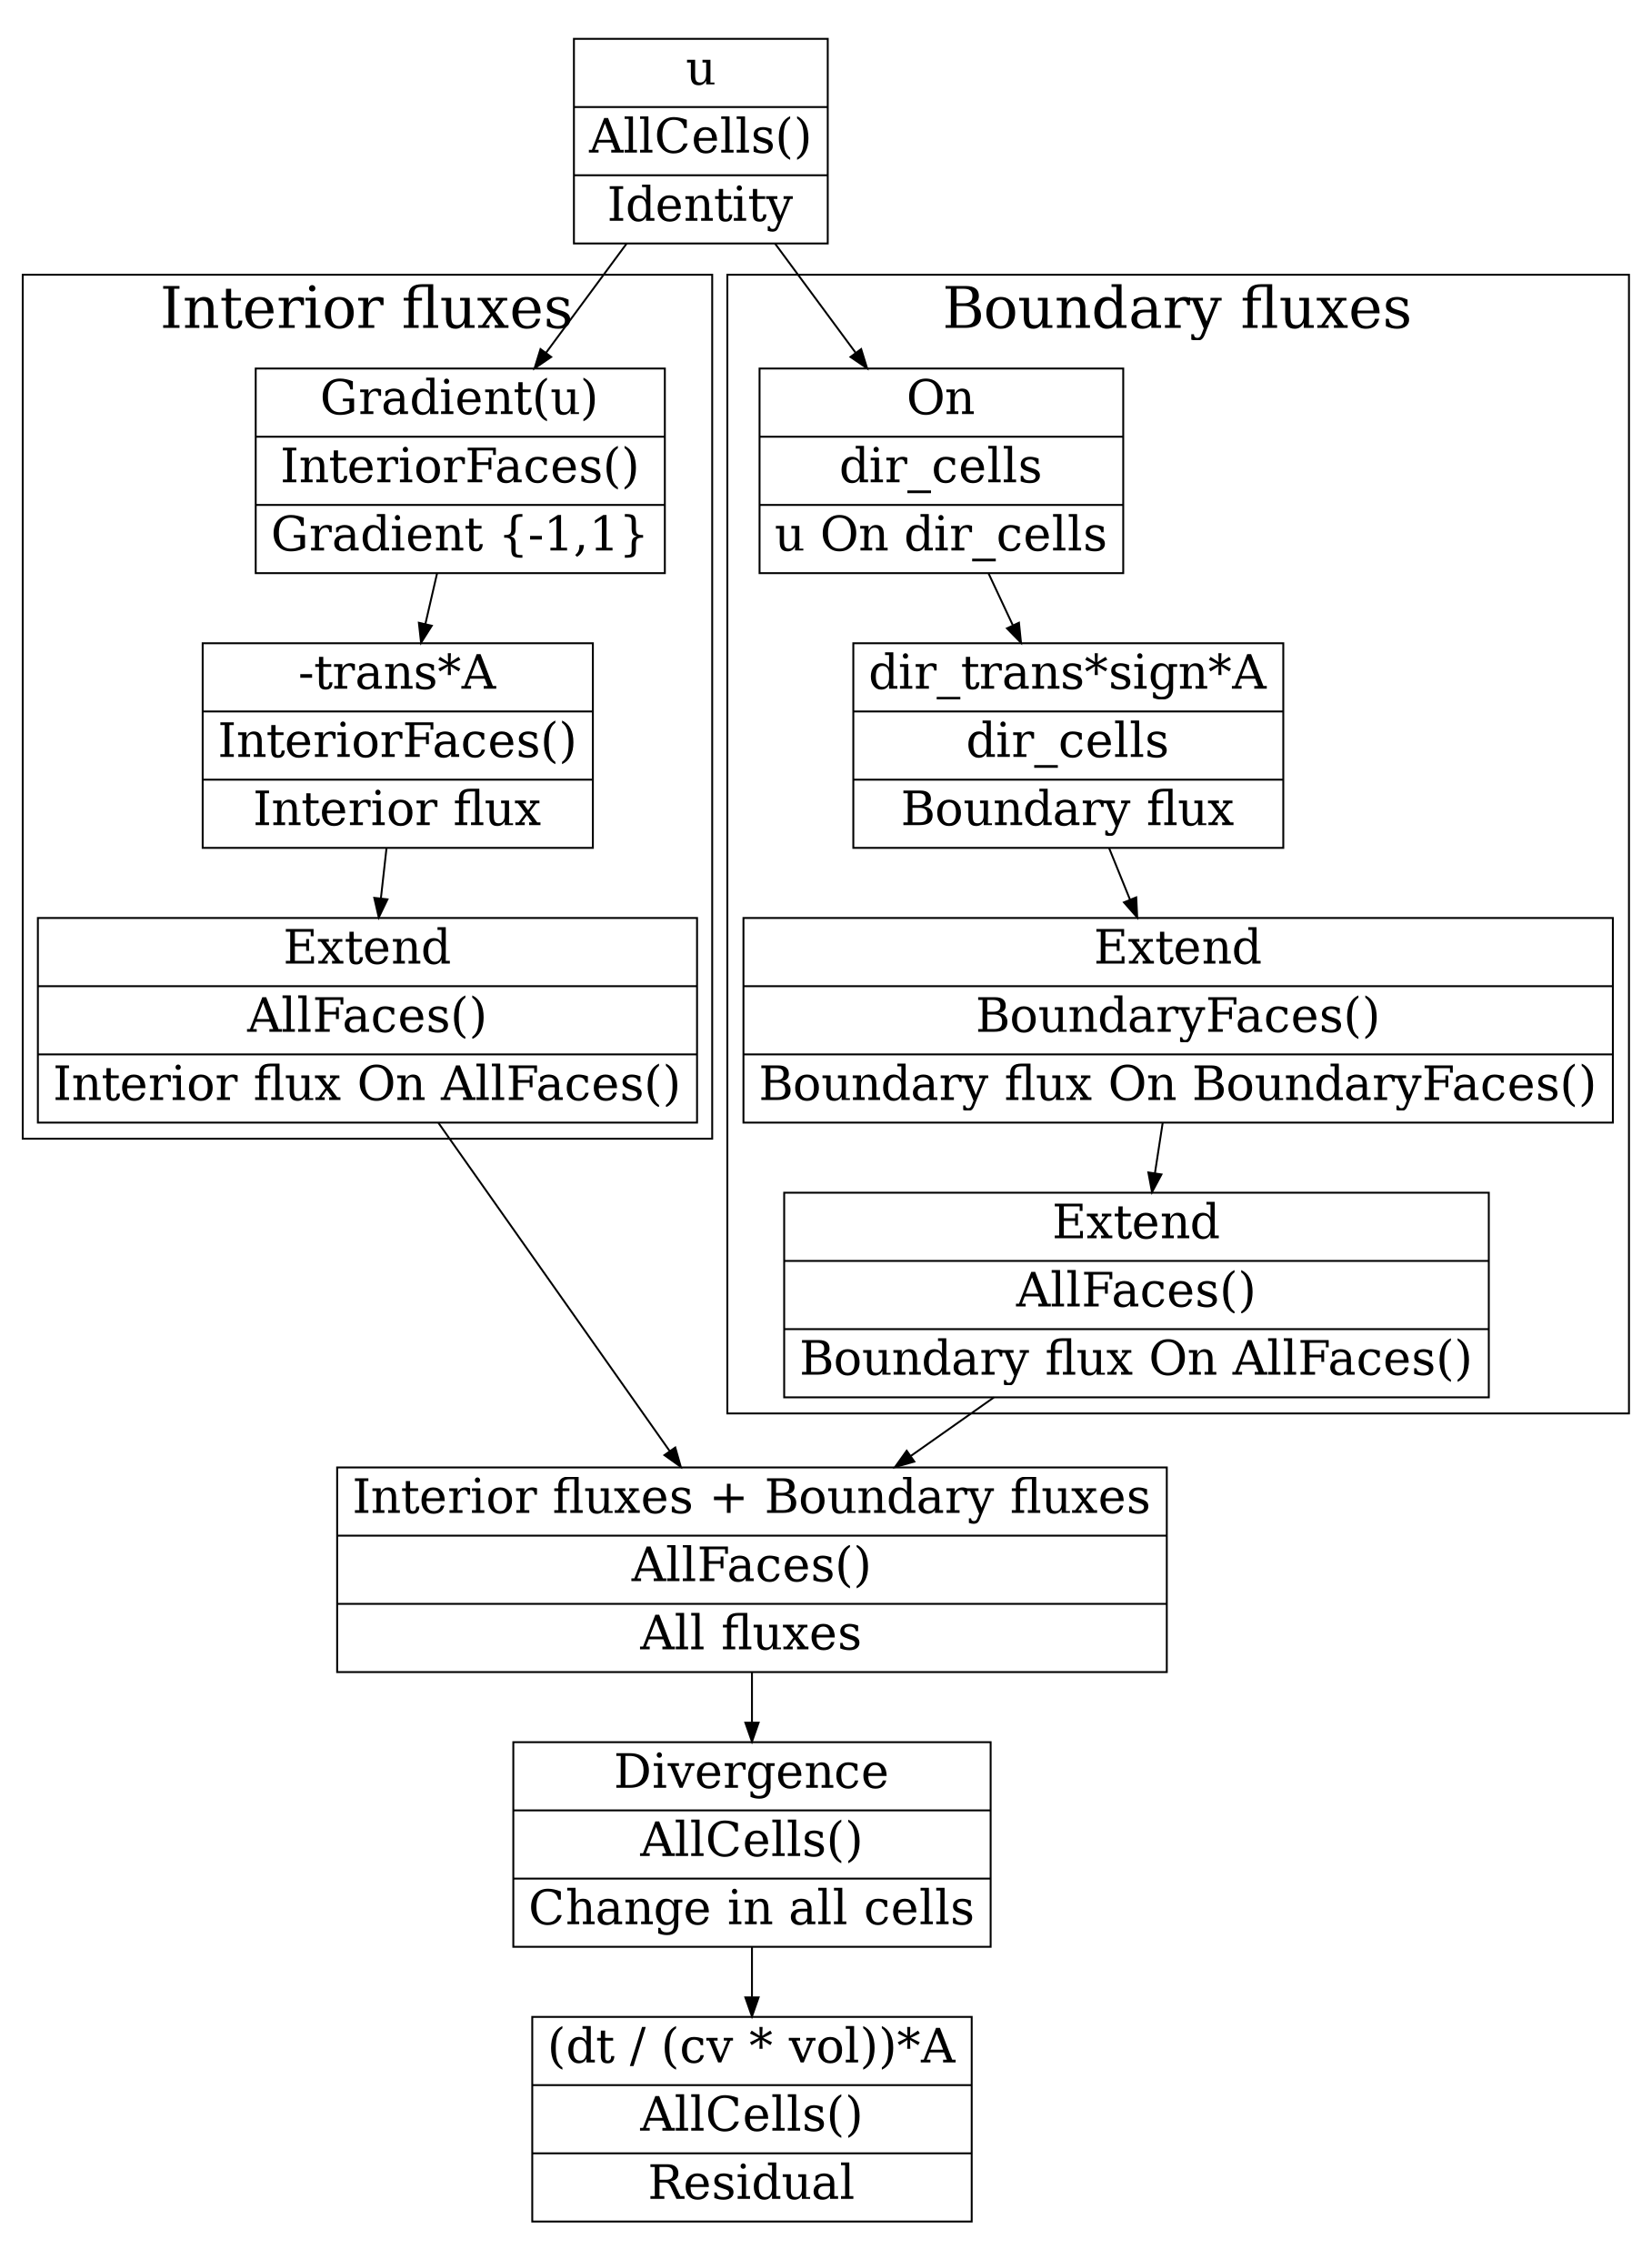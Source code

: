 digraph G {
	#rankdir=LR;
	compound=true;
	#pack=true
	node [shape=record, fontsize=25];
	#ratio=compress;
	#size="30,3"
	subgraph cluster_u {
		color=none
		u [label="{u | AllCells() | Identity}"];
	}

	subgraph cluster_ifluxes {
		label="Interior fluxes";
		fontsize=30;
		Grad [label="{Gradient(u) | InteriorFaces() | Gradient \{-1,1\}}"];
		"-itrans" [label="{-trans*A | InteriorFaces() | Interior flux}"];
		ExtendInterior [label="{Extend | AllFaces() | Interior flux On AllFaces()}"];

	}

	subgraph cluster_bfluxes {
		label="Boundary fluxes";
		fontsize=30;
		On [label="{On | dir_cells | u On dir_cells}"];
		"dir_trans" [label="{dir_trans*sign*A | dir_cells | Boundary flux}"];
		ExtendBFaces [label="{Extend | BoundaryFaces() | Boundary flux On BoundaryFaces()}"];
		ExtendAllFaces [label="{Extend | AllFaces() | Boundary flux On AllFaces()}"];

	}

		u -> Grad -> "-itrans" -> ExtendInterior;
		u -> On -> "dir_trans" -> ExtendBFaces -> ExtendAllFaces;
		ExtendAllFaces -> fluxes;
		ExtendInterior -> fluxes;
		fluxes -> divergence -> "(dt / (cv * vol)) * A"

	subgraph cluster_end {
		color=none;
		fluxes [label="{Interior fluxes + Boundary fluxes | AllFaces() | All fluxes}"];
		divergence [label="{Divergence | AllCells() | Change in all cells}"];
		"(dt / (cv * vol)) * A" [label="{(dt / (cv * vol))*A | AllCells() | Residual}"];
	}
}
